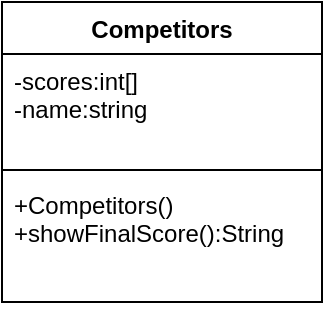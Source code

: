 <mxfile version="15.7.3" type="device"><diagram id="7zfHU_bedu7ZoZi2M-Da" name="Page-1"><mxGraphModel dx="868" dy="450" grid="1" gridSize="10" guides="1" tooltips="1" connect="1" arrows="1" fold="1" page="1" pageScale="1" pageWidth="827" pageHeight="1169" math="0" shadow="0"><root><mxCell id="0"/><mxCell id="1" parent="0"/><mxCell id="dbLbPiabka3SQM0OBwaT-1" value="Competitors" style="swimlane;fontStyle=1;align=center;verticalAlign=top;childLayout=stackLayout;horizontal=1;startSize=26;horizontalStack=0;resizeParent=1;resizeParentMax=0;resizeLast=0;collapsible=1;marginBottom=0;" vertex="1" parent="1"><mxGeometry x="270" y="120" width="160" height="150" as="geometry"/></mxCell><mxCell id="dbLbPiabka3SQM0OBwaT-2" value="-scores:int[]&#10;-name:string&#10;" style="text;strokeColor=none;fillColor=none;align=left;verticalAlign=top;spacingLeft=4;spacingRight=4;overflow=hidden;rotatable=0;points=[[0,0.5],[1,0.5]];portConstraint=eastwest;" vertex="1" parent="dbLbPiabka3SQM0OBwaT-1"><mxGeometry y="26" width="160" height="54" as="geometry"/></mxCell><mxCell id="dbLbPiabka3SQM0OBwaT-3" value="" style="line;strokeWidth=1;fillColor=none;align=left;verticalAlign=middle;spacingTop=-1;spacingLeft=3;spacingRight=3;rotatable=0;labelPosition=right;points=[];portConstraint=eastwest;" vertex="1" parent="dbLbPiabka3SQM0OBwaT-1"><mxGeometry y="80" width="160" height="8" as="geometry"/></mxCell><mxCell id="dbLbPiabka3SQM0OBwaT-4" value="+Competitors()&#10;+showFinalScore():String&#10;" style="text;strokeColor=none;fillColor=none;align=left;verticalAlign=top;spacingLeft=4;spacingRight=4;overflow=hidden;rotatable=0;points=[[0,0.5],[1,0.5]];portConstraint=eastwest;" vertex="1" parent="dbLbPiabka3SQM0OBwaT-1"><mxGeometry y="88" width="160" height="62" as="geometry"/></mxCell></root></mxGraphModel></diagram></mxfile>